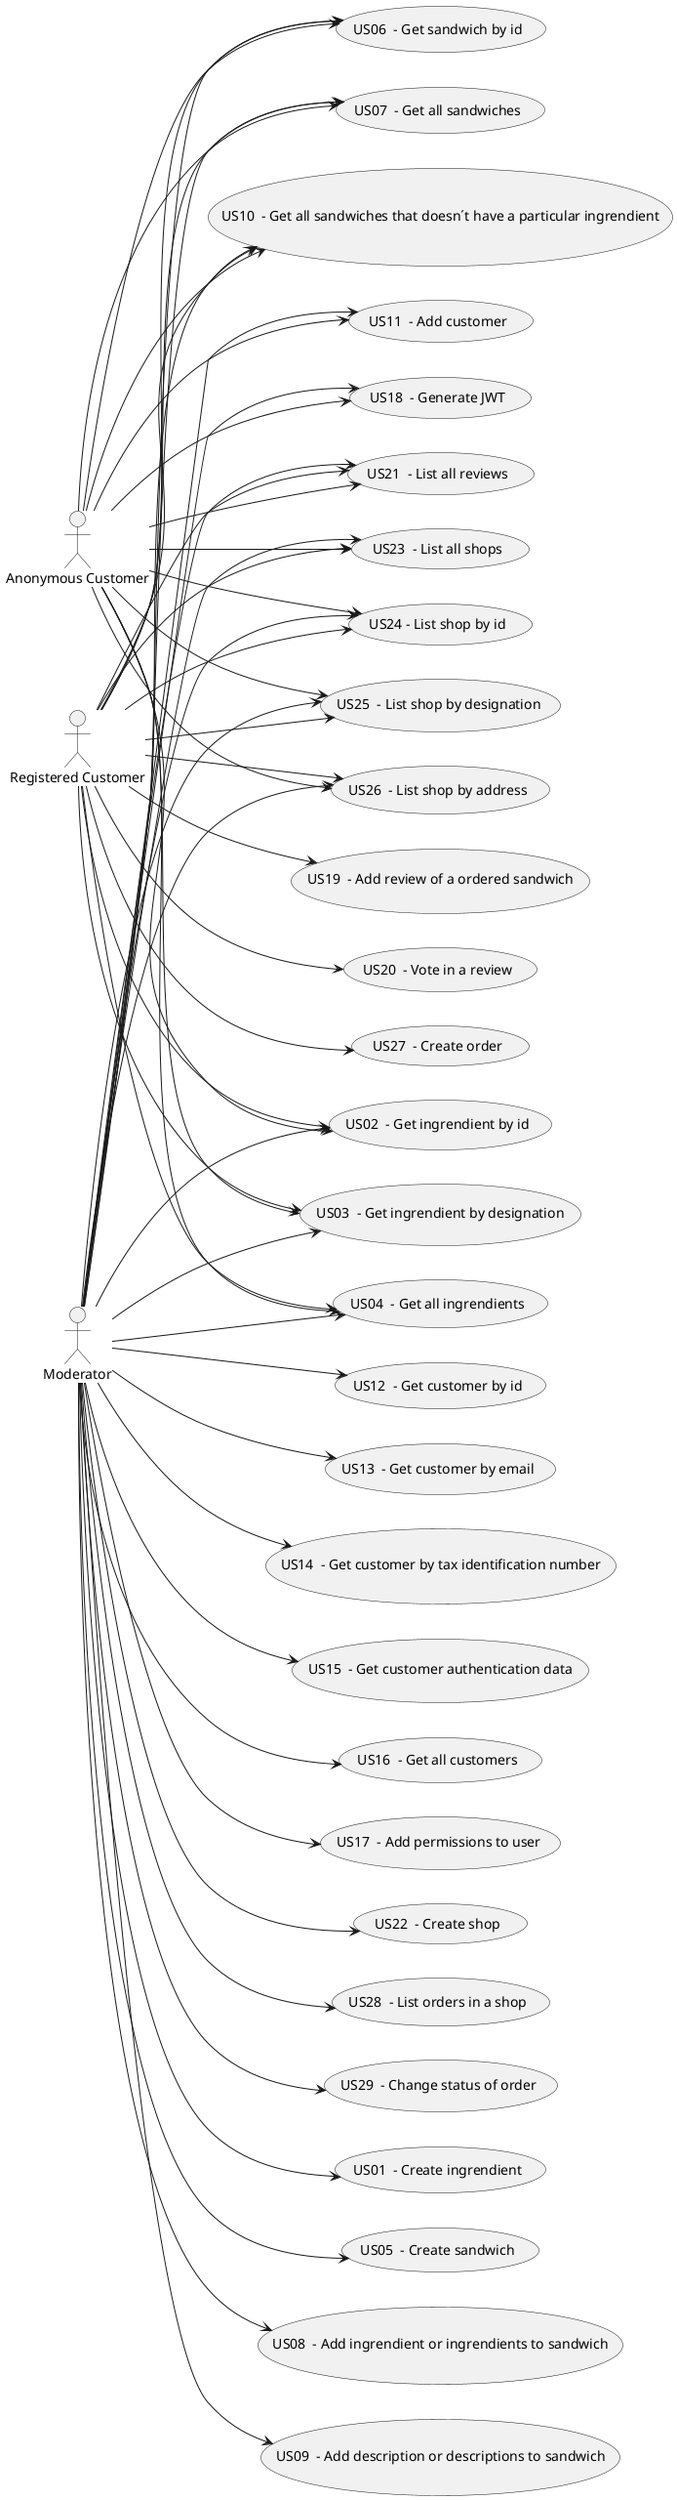 @startuml Users Cases Diagram 

left to right direction


:Anonymous Customer: as aCostumer
:Registered Customer: as rCostumer
:Moderator: as moderator


(US01  - Create ingrendient) as US01
(US02  - Get ingrendient by id) as US02
(US03  - Get ingrendient by designation) as US03
(US04  - Get all ingrendients) as US04

(US05  - Create sandwich) as US05
(US06  - Get sandwich by id) as US06
(US07  - Get all sandwiches) as US07
(US08  - Add ingrendient or ingrendients to sandwich) as US08
(US09  - Add description or descriptions to sandwich) as US09
(US10  - Get all sandwiches that doesn´t have a particular ingrendient) as US10

(US11  - Add customer) as US11
(US12  - Get customer by id) as US12
(US13  - Get customer by email) as US13
(US14  - Get customer by tax identification number) as US14
(US15  - Get customer authentication data) as US15
(US16  - Get all customers) as US16
(US17  - Add permissions to user) as US17
(US18  - Generate JWT) as US18

(US19  - Add review of a ordered sandwich) as US19 
(US20  - Vote in a review) as US20
(US21  - List all reviews) as US21

(US22  - Create shop) as US22
(US23  - List all shops) as US23
(US24 - List shop by id) as US24
(US25  - List shop by designation) as US25
(US26  - List shop by address) as US26


(US27  - Create order) as US27
(US28  - List orders in a shop) as US28
(US29  - Change status of order) as US29


moderator --> US01

moderator --> US02
aCostumer --> US02
rCostumer --> US02

moderator --> US03
aCostumer --> US03
rCostumer --> US03

moderator --> US04
aCostumer --> US04
rCostumer --> US04

moderator --> US05

moderator --> US06
aCostumer --> US06
rCostumer --> US06

moderator --> US07
aCostumer --> US07
rCostumer --> US07

moderator --> US08

moderator --> US09

moderator --> US10
aCostumer --> US10
rCostumer --> US10

moderator --> US11
aCostumer --> US11


moderator --> US12
moderator --> US13
moderator --> US14
moderator --> US15
moderator --> US16
moderator --> US17

moderator --> US18
aCostumer --> US18

rCostumer --> US19

rCostumer --> US20

moderator --> US21
aCostumer --> US21
rCostumer --> US21

moderator --> US22

moderator --> US23
aCostumer --> US23
rCostumer --> US23

moderator --> US24
aCostumer --> US24
rCostumer --> US24

moderator --> US25
aCostumer --> US25
rCostumer --> US25

moderator --> US26
aCostumer --> US26
rCostumer --> US26

rCostumer --> US27

moderator --> US28

moderator --> US29






